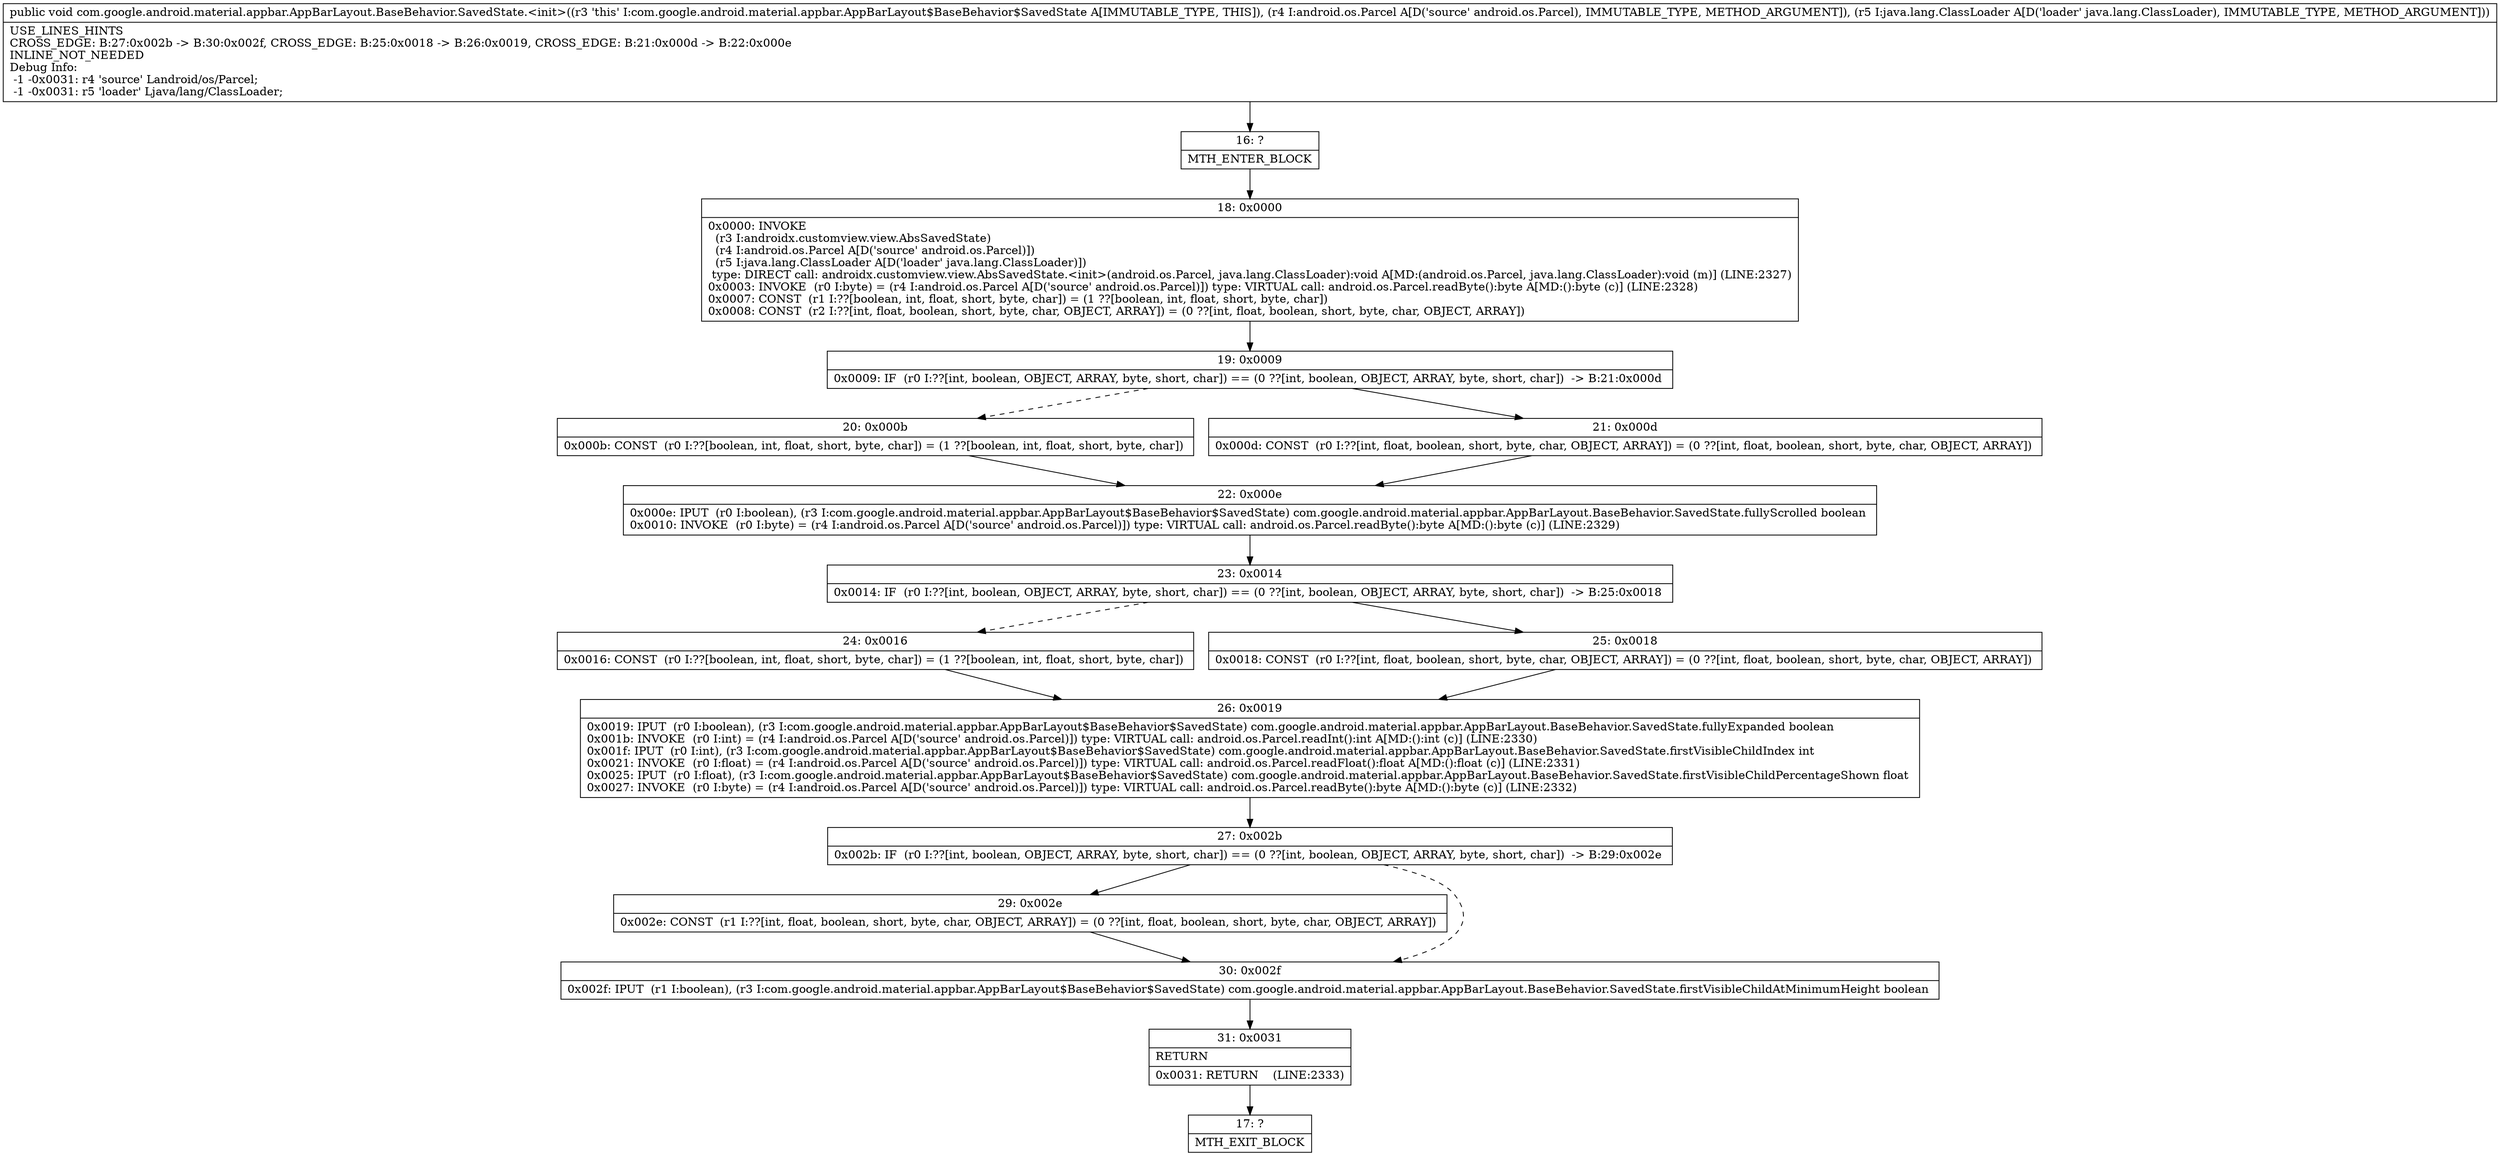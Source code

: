 digraph "CFG forcom.google.android.material.appbar.AppBarLayout.BaseBehavior.SavedState.\<init\>(Landroid\/os\/Parcel;Ljava\/lang\/ClassLoader;)V" {
Node_16 [shape=record,label="{16\:\ ?|MTH_ENTER_BLOCK\l}"];
Node_18 [shape=record,label="{18\:\ 0x0000|0x0000: INVOKE  \l  (r3 I:androidx.customview.view.AbsSavedState)\l  (r4 I:android.os.Parcel A[D('source' android.os.Parcel)])\l  (r5 I:java.lang.ClassLoader A[D('loader' java.lang.ClassLoader)])\l type: DIRECT call: androidx.customview.view.AbsSavedState.\<init\>(android.os.Parcel, java.lang.ClassLoader):void A[MD:(android.os.Parcel, java.lang.ClassLoader):void (m)] (LINE:2327)\l0x0003: INVOKE  (r0 I:byte) = (r4 I:android.os.Parcel A[D('source' android.os.Parcel)]) type: VIRTUAL call: android.os.Parcel.readByte():byte A[MD:():byte (c)] (LINE:2328)\l0x0007: CONST  (r1 I:??[boolean, int, float, short, byte, char]) = (1 ??[boolean, int, float, short, byte, char]) \l0x0008: CONST  (r2 I:??[int, float, boolean, short, byte, char, OBJECT, ARRAY]) = (0 ??[int, float, boolean, short, byte, char, OBJECT, ARRAY]) \l}"];
Node_19 [shape=record,label="{19\:\ 0x0009|0x0009: IF  (r0 I:??[int, boolean, OBJECT, ARRAY, byte, short, char]) == (0 ??[int, boolean, OBJECT, ARRAY, byte, short, char])  \-\> B:21:0x000d \l}"];
Node_20 [shape=record,label="{20\:\ 0x000b|0x000b: CONST  (r0 I:??[boolean, int, float, short, byte, char]) = (1 ??[boolean, int, float, short, byte, char]) \l}"];
Node_22 [shape=record,label="{22\:\ 0x000e|0x000e: IPUT  (r0 I:boolean), (r3 I:com.google.android.material.appbar.AppBarLayout$BaseBehavior$SavedState) com.google.android.material.appbar.AppBarLayout.BaseBehavior.SavedState.fullyScrolled boolean \l0x0010: INVOKE  (r0 I:byte) = (r4 I:android.os.Parcel A[D('source' android.os.Parcel)]) type: VIRTUAL call: android.os.Parcel.readByte():byte A[MD:():byte (c)] (LINE:2329)\l}"];
Node_23 [shape=record,label="{23\:\ 0x0014|0x0014: IF  (r0 I:??[int, boolean, OBJECT, ARRAY, byte, short, char]) == (0 ??[int, boolean, OBJECT, ARRAY, byte, short, char])  \-\> B:25:0x0018 \l}"];
Node_24 [shape=record,label="{24\:\ 0x0016|0x0016: CONST  (r0 I:??[boolean, int, float, short, byte, char]) = (1 ??[boolean, int, float, short, byte, char]) \l}"];
Node_26 [shape=record,label="{26\:\ 0x0019|0x0019: IPUT  (r0 I:boolean), (r3 I:com.google.android.material.appbar.AppBarLayout$BaseBehavior$SavedState) com.google.android.material.appbar.AppBarLayout.BaseBehavior.SavedState.fullyExpanded boolean \l0x001b: INVOKE  (r0 I:int) = (r4 I:android.os.Parcel A[D('source' android.os.Parcel)]) type: VIRTUAL call: android.os.Parcel.readInt():int A[MD:():int (c)] (LINE:2330)\l0x001f: IPUT  (r0 I:int), (r3 I:com.google.android.material.appbar.AppBarLayout$BaseBehavior$SavedState) com.google.android.material.appbar.AppBarLayout.BaseBehavior.SavedState.firstVisibleChildIndex int \l0x0021: INVOKE  (r0 I:float) = (r4 I:android.os.Parcel A[D('source' android.os.Parcel)]) type: VIRTUAL call: android.os.Parcel.readFloat():float A[MD:():float (c)] (LINE:2331)\l0x0025: IPUT  (r0 I:float), (r3 I:com.google.android.material.appbar.AppBarLayout$BaseBehavior$SavedState) com.google.android.material.appbar.AppBarLayout.BaseBehavior.SavedState.firstVisibleChildPercentageShown float \l0x0027: INVOKE  (r0 I:byte) = (r4 I:android.os.Parcel A[D('source' android.os.Parcel)]) type: VIRTUAL call: android.os.Parcel.readByte():byte A[MD:():byte (c)] (LINE:2332)\l}"];
Node_27 [shape=record,label="{27\:\ 0x002b|0x002b: IF  (r0 I:??[int, boolean, OBJECT, ARRAY, byte, short, char]) == (0 ??[int, boolean, OBJECT, ARRAY, byte, short, char])  \-\> B:29:0x002e \l}"];
Node_29 [shape=record,label="{29\:\ 0x002e|0x002e: CONST  (r1 I:??[int, float, boolean, short, byte, char, OBJECT, ARRAY]) = (0 ??[int, float, boolean, short, byte, char, OBJECT, ARRAY]) \l}"];
Node_30 [shape=record,label="{30\:\ 0x002f|0x002f: IPUT  (r1 I:boolean), (r3 I:com.google.android.material.appbar.AppBarLayout$BaseBehavior$SavedState) com.google.android.material.appbar.AppBarLayout.BaseBehavior.SavedState.firstVisibleChildAtMinimumHeight boolean \l}"];
Node_31 [shape=record,label="{31\:\ 0x0031|RETURN\l|0x0031: RETURN    (LINE:2333)\l}"];
Node_17 [shape=record,label="{17\:\ ?|MTH_EXIT_BLOCK\l}"];
Node_25 [shape=record,label="{25\:\ 0x0018|0x0018: CONST  (r0 I:??[int, float, boolean, short, byte, char, OBJECT, ARRAY]) = (0 ??[int, float, boolean, short, byte, char, OBJECT, ARRAY]) \l}"];
Node_21 [shape=record,label="{21\:\ 0x000d|0x000d: CONST  (r0 I:??[int, float, boolean, short, byte, char, OBJECT, ARRAY]) = (0 ??[int, float, boolean, short, byte, char, OBJECT, ARRAY]) \l}"];
MethodNode[shape=record,label="{public void com.google.android.material.appbar.AppBarLayout.BaseBehavior.SavedState.\<init\>((r3 'this' I:com.google.android.material.appbar.AppBarLayout$BaseBehavior$SavedState A[IMMUTABLE_TYPE, THIS]), (r4 I:android.os.Parcel A[D('source' android.os.Parcel), IMMUTABLE_TYPE, METHOD_ARGUMENT]), (r5 I:java.lang.ClassLoader A[D('loader' java.lang.ClassLoader), IMMUTABLE_TYPE, METHOD_ARGUMENT]))  | USE_LINES_HINTS\lCROSS_EDGE: B:27:0x002b \-\> B:30:0x002f, CROSS_EDGE: B:25:0x0018 \-\> B:26:0x0019, CROSS_EDGE: B:21:0x000d \-\> B:22:0x000e\lINLINE_NOT_NEEDED\lDebug Info:\l  \-1 \-0x0031: r4 'source' Landroid\/os\/Parcel;\l  \-1 \-0x0031: r5 'loader' Ljava\/lang\/ClassLoader;\l}"];
MethodNode -> Node_16;Node_16 -> Node_18;
Node_18 -> Node_19;
Node_19 -> Node_20[style=dashed];
Node_19 -> Node_21;
Node_20 -> Node_22;
Node_22 -> Node_23;
Node_23 -> Node_24[style=dashed];
Node_23 -> Node_25;
Node_24 -> Node_26;
Node_26 -> Node_27;
Node_27 -> Node_29;
Node_27 -> Node_30[style=dashed];
Node_29 -> Node_30;
Node_30 -> Node_31;
Node_31 -> Node_17;
Node_25 -> Node_26;
Node_21 -> Node_22;
}

